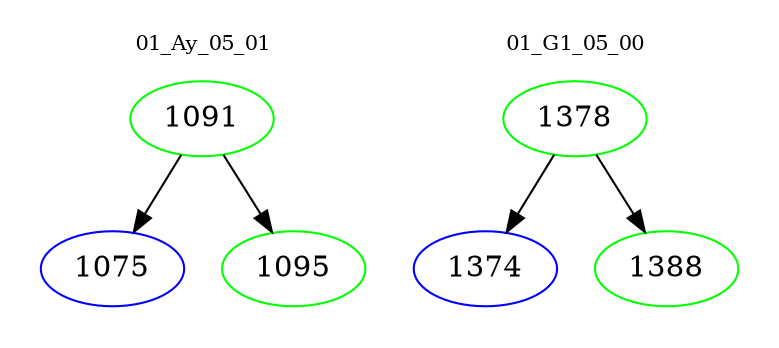 digraph{
subgraph cluster_0 {
color = white
label = "01_Ay_05_01";
fontsize=10;
T0_1091 [label="1091", color="green"]
T0_1091 -> T0_1075 [color="black"]
T0_1075 [label="1075", color="blue"]
T0_1091 -> T0_1095 [color="black"]
T0_1095 [label="1095", color="green"]
}
subgraph cluster_1 {
color = white
label = "01_G1_05_00";
fontsize=10;
T1_1378 [label="1378", color="green"]
T1_1378 -> T1_1374 [color="black"]
T1_1374 [label="1374", color="blue"]
T1_1378 -> T1_1388 [color="black"]
T1_1388 [label="1388", color="green"]
}
}
